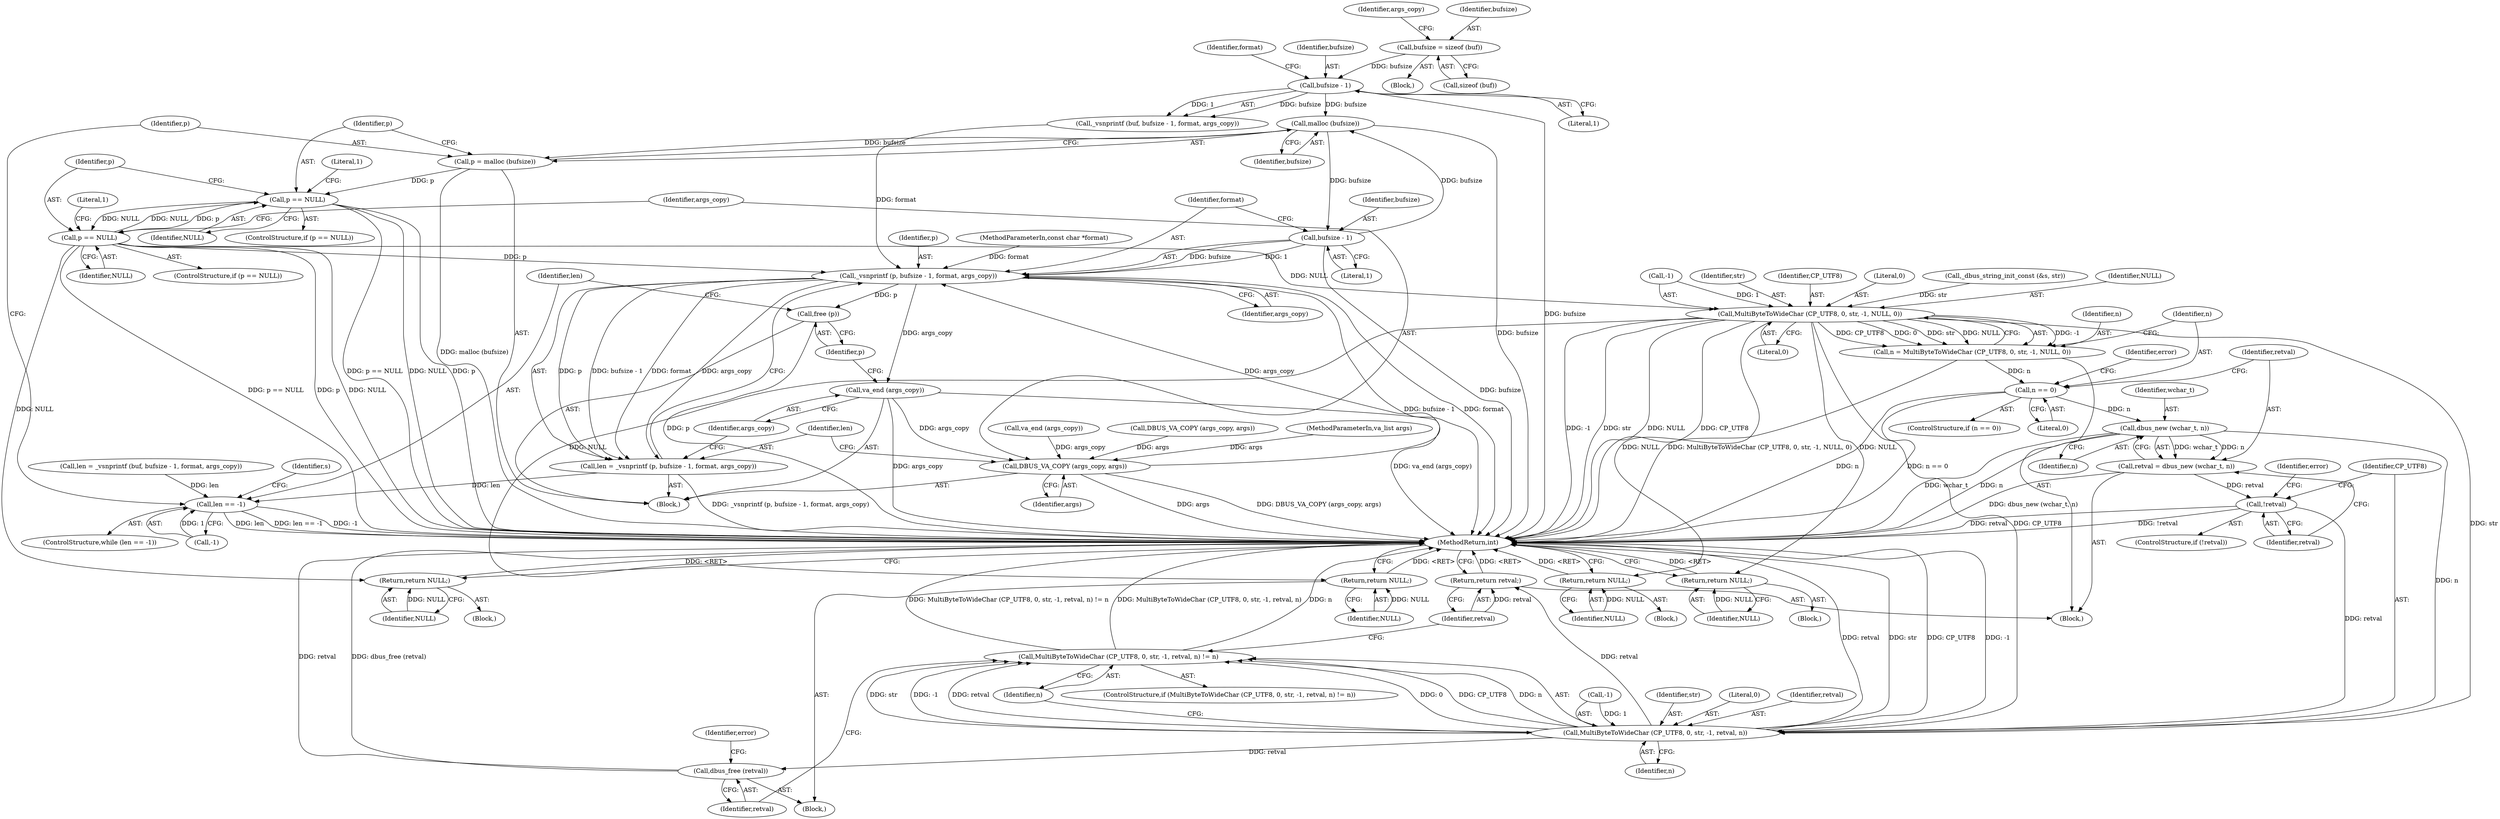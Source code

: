 digraph "0_dbus_954d75b2b64e4799f360d2a6bf9cff6d9fee37e7@API" {
"1000139" [label="(Call,malloc (bufsize))"];
"1000124" [label="(Call,bufsize - 1)"];
"1000113" [label="(Call,bufsize = sizeof (buf))"];
"1000162" [label="(Call,bufsize - 1)"];
"1000139" [label="(Call,malloc (bufsize))"];
"1000137" [label="(Call,p = malloc (bufsize))"];
"1000142" [label="(Call,p == NULL)"];
"1000149" [label="(Call,p == NULL)"];
"1000160" [label="(Call,_vsnprintf (p, bufsize - 1, format, args_copy))"];
"1000158" [label="(Call,len = _vsnprintf (p, bufsize - 1, format, args_copy))"];
"1000132" [label="(Call,len == -1)"];
"1000167" [label="(Call,va_end (args_copy))"];
"1000155" [label="(Call,DBUS_VA_COPY (args_copy, args))"];
"1000169" [label="(Call,free (p))"];
"1000193" [label="(Return,return NULL;)"];
"1000197" [label="(Call,MultiByteToWideChar (CP_UTF8, 0, str, -1, NULL, 0))"];
"1000195" [label="(Call,n = MultiByteToWideChar (CP_UTF8, 0, str, -1, NULL, 0))"];
"1000206" [label="(Call,n == 0)"];
"1000217" [label="(Call,dbus_new (wchar_t, n))"];
"1000215" [label="(Call,retval = dbus_new (wchar_t, n))"];
"1000221" [label="(Call,!retval)"];
"1000230" [label="(Call,MultiByteToWideChar (CP_UTF8, 0, str, -1, retval, n))"];
"1000229" [label="(Call,MultiByteToWideChar (CP_UTF8, 0, str, -1, retval, n) != n)"];
"1000240" [label="(Call,dbus_free (retval))"];
"1000248" [label="(Return,return retval;)"];
"1000213" [label="(Return,return NULL;)"];
"1000226" [label="(Return,return NULL;)"];
"1000246" [label="(Return,return NULL;)"];
"1000204" [label="(Literal,0)"];
"1000161" [label="(Identifier,p)"];
"1000118" [label="(Identifier,args_copy)"];
"1000170" [label="(Identifier,p)"];
"1000149" [label="(Call,p == NULL)"];
"1000217" [label="(Call,dbus_new (wchar_t, n))"];
"1000194" [label="(Identifier,NULL)"];
"1000198" [label="(Identifier,CP_UTF8)"];
"1000144" [label="(Identifier,NULL)"];
"1000150" [label="(Identifier,p)"];
"1000228" [label="(ControlStructure,if (MultiByteToWideChar (CP_UTF8, 0, str, -1, retval, n) != n))"];
"1000248" [label="(Return,return retval;)"];
"1000154" [label="(Literal,1)"];
"1000151" [label="(Identifier,NULL)"];
"1000126" [label="(Literal,1)"];
"1000147" [label="(Literal,1)"];
"1000237" [label="(Identifier,n)"];
"1000206" [label="(Call,n == 0)"];
"1000132" [label="(Call,len == -1)"];
"1000139" [label="(Call,malloc (bufsize))"];
"1000133" [label="(Identifier,len)"];
"1000213" [label="(Return,return NULL;)"];
"1000137" [label="(Call,p = malloc (bufsize))"];
"1000238" [label="(Identifier,n)"];
"1000227" [label="(Identifier,NULL)"];
"1000311" [label="(MethodReturn,int)"];
"1000165" [label="(Identifier,format)"];
"1000159" [label="(Identifier,len)"];
"1000239" [label="(Block,)"];
"1000141" [label="(ControlStructure,if (p == NULL))"];
"1000193" [label="(Return,return NULL;)"];
"1000216" [label="(Identifier,retval)"];
"1000219" [label="(Identifier,n)"];
"1000156" [label="(Identifier,args_copy)"];
"1000177" [label="(Identifier,s)"];
"1000127" [label="(Identifier,format)"];
"1000207" [label="(Identifier,n)"];
"1000167" [label="(Call,va_end (args_copy))"];
"1000188" [label="(Block,)"];
"1000124" [label="(Call,bufsize - 1)"];
"1000199" [label="(Literal,0)"];
"1000226" [label="(Return,return NULL;)"];
"1000120" [label="(Call,len = _vsnprintf (buf, bufsize - 1, format, args_copy))"];
"1000208" [label="(Literal,0)"];
"1000171" [label="(Block,)"];
"1000230" [label="(Call,MultiByteToWideChar (CP_UTF8, 0, str, -1, retval, n))"];
"1000215" [label="(Call,retval = dbus_new (wchar_t, n))"];
"1000243" [label="(Identifier,error)"];
"1000175" [label="(Call,_dbus_string_init_const (&s, str))"];
"1000166" [label="(Identifier,args_copy)"];
"1000249" [label="(Identifier,retval)"];
"1000247" [label="(Identifier,NULL)"];
"1000246" [label="(Return,return NULL;)"];
"1000196" [label="(Identifier,n)"];
"1000225" [label="(Identifier,error)"];
"1000125" [label="(Identifier,bufsize)"];
"1000160" [label="(Call,_vsnprintf (p, bufsize - 1, format, args_copy))"];
"1000195" [label="(Call,n = MultiByteToWideChar (CP_UTF8, 0, str, -1, NULL, 0))"];
"1000234" [label="(Call,-1)"];
"1000223" [label="(Block,)"];
"1000218" [label="(Identifier,wchar_t)"];
"1000122" [label="(Call,_vsnprintf (buf, bufsize - 1, format, args_copy))"];
"1000214" [label="(Identifier,NULL)"];
"1000241" [label="(Identifier,retval)"];
"1000205" [label="(ControlStructure,if (n == 0))"];
"1000221" [label="(Call,!retval)"];
"1000240" [label="(Call,dbus_free (retval))"];
"1000129" [label="(Call,va_end (args_copy))"];
"1000162" [label="(Call,bufsize - 1)"];
"1000148" [label="(ControlStructure,if (p == NULL))"];
"1000211" [label="(Identifier,error)"];
"1000113" [label="(Call,bufsize = sizeof (buf))"];
"1000231" [label="(Identifier,CP_UTF8)"];
"1000142" [label="(Call,p == NULL)"];
"1000117" [label="(Call,DBUS_VA_COPY (args_copy, args))"];
"1000169" [label="(Call,free (p))"];
"1000233" [label="(Identifier,str)"];
"1000115" [label="(Call,sizeof (buf))"];
"1000143" [label="(Identifier,p)"];
"1000107" [label="(MethodParameterIn,va_list args)"];
"1000232" [label="(Literal,0)"];
"1000197" [label="(Call,MultiByteToWideChar (CP_UTF8, 0, str, -1, NULL, 0))"];
"1000164" [label="(Literal,1)"];
"1000138" [label="(Identifier,p)"];
"1000229" [label="(Call,MultiByteToWideChar (CP_UTF8, 0, str, -1, retval, n) != n)"];
"1000155" [label="(Call,DBUS_VA_COPY (args_copy, args))"];
"1000203" [label="(Identifier,NULL)"];
"1000163" [label="(Identifier,bufsize)"];
"1000201" [label="(Call,-1)"];
"1000236" [label="(Identifier,retval)"];
"1000157" [label="(Identifier,args)"];
"1000136" [label="(Block,)"];
"1000114" [label="(Identifier,bufsize)"];
"1000220" [label="(ControlStructure,if (!retval))"];
"1000158" [label="(Call,len = _vsnprintf (p, bufsize - 1, format, args_copy))"];
"1000200" [label="(Identifier,str)"];
"1000106" [label="(MethodParameterIn,const char *format)"];
"1000209" [label="(Block,)"];
"1000108" [label="(Block,)"];
"1000140" [label="(Identifier,bufsize)"];
"1000134" [label="(Call,-1)"];
"1000168" [label="(Identifier,args_copy)"];
"1000222" [label="(Identifier,retval)"];
"1000131" [label="(ControlStructure,while (len == -1))"];
"1000139" -> "1000137"  [label="AST: "];
"1000139" -> "1000140"  [label="CFG: "];
"1000140" -> "1000139"  [label="AST: "];
"1000137" -> "1000139"  [label="CFG: "];
"1000139" -> "1000311"  [label="DDG: bufsize"];
"1000139" -> "1000137"  [label="DDG: bufsize"];
"1000124" -> "1000139"  [label="DDG: bufsize"];
"1000162" -> "1000139"  [label="DDG: bufsize"];
"1000139" -> "1000162"  [label="DDG: bufsize"];
"1000124" -> "1000122"  [label="AST: "];
"1000124" -> "1000126"  [label="CFG: "];
"1000125" -> "1000124"  [label="AST: "];
"1000126" -> "1000124"  [label="AST: "];
"1000127" -> "1000124"  [label="CFG: "];
"1000124" -> "1000311"  [label="DDG: bufsize"];
"1000124" -> "1000122"  [label="DDG: bufsize"];
"1000124" -> "1000122"  [label="DDG: 1"];
"1000113" -> "1000124"  [label="DDG: bufsize"];
"1000113" -> "1000108"  [label="AST: "];
"1000113" -> "1000115"  [label="CFG: "];
"1000114" -> "1000113"  [label="AST: "];
"1000115" -> "1000113"  [label="AST: "];
"1000118" -> "1000113"  [label="CFG: "];
"1000162" -> "1000160"  [label="AST: "];
"1000162" -> "1000164"  [label="CFG: "];
"1000163" -> "1000162"  [label="AST: "];
"1000164" -> "1000162"  [label="AST: "];
"1000165" -> "1000162"  [label="CFG: "];
"1000162" -> "1000311"  [label="DDG: bufsize"];
"1000162" -> "1000160"  [label="DDG: bufsize"];
"1000162" -> "1000160"  [label="DDG: 1"];
"1000137" -> "1000136"  [label="AST: "];
"1000138" -> "1000137"  [label="AST: "];
"1000143" -> "1000137"  [label="CFG: "];
"1000137" -> "1000311"  [label="DDG: malloc (bufsize)"];
"1000137" -> "1000142"  [label="DDG: p"];
"1000142" -> "1000141"  [label="AST: "];
"1000142" -> "1000144"  [label="CFG: "];
"1000143" -> "1000142"  [label="AST: "];
"1000144" -> "1000142"  [label="AST: "];
"1000147" -> "1000142"  [label="CFG: "];
"1000150" -> "1000142"  [label="CFG: "];
"1000142" -> "1000311"  [label="DDG: p == NULL"];
"1000142" -> "1000311"  [label="DDG: NULL"];
"1000142" -> "1000311"  [label="DDG: p"];
"1000149" -> "1000142"  [label="DDG: NULL"];
"1000142" -> "1000149"  [label="DDG: p"];
"1000142" -> "1000149"  [label="DDG: NULL"];
"1000149" -> "1000148"  [label="AST: "];
"1000149" -> "1000151"  [label="CFG: "];
"1000150" -> "1000149"  [label="AST: "];
"1000151" -> "1000149"  [label="AST: "];
"1000154" -> "1000149"  [label="CFG: "];
"1000156" -> "1000149"  [label="CFG: "];
"1000149" -> "1000311"  [label="DDG: NULL"];
"1000149" -> "1000311"  [label="DDG: p == NULL"];
"1000149" -> "1000311"  [label="DDG: p"];
"1000149" -> "1000160"  [label="DDG: p"];
"1000149" -> "1000193"  [label="DDG: NULL"];
"1000149" -> "1000197"  [label="DDG: NULL"];
"1000160" -> "1000158"  [label="AST: "];
"1000160" -> "1000166"  [label="CFG: "];
"1000161" -> "1000160"  [label="AST: "];
"1000165" -> "1000160"  [label="AST: "];
"1000166" -> "1000160"  [label="AST: "];
"1000158" -> "1000160"  [label="CFG: "];
"1000160" -> "1000311"  [label="DDG: bufsize - 1"];
"1000160" -> "1000311"  [label="DDG: format"];
"1000160" -> "1000158"  [label="DDG: p"];
"1000160" -> "1000158"  [label="DDG: bufsize - 1"];
"1000160" -> "1000158"  [label="DDG: format"];
"1000160" -> "1000158"  [label="DDG: args_copy"];
"1000122" -> "1000160"  [label="DDG: format"];
"1000106" -> "1000160"  [label="DDG: format"];
"1000155" -> "1000160"  [label="DDG: args_copy"];
"1000160" -> "1000167"  [label="DDG: args_copy"];
"1000160" -> "1000169"  [label="DDG: p"];
"1000158" -> "1000136"  [label="AST: "];
"1000159" -> "1000158"  [label="AST: "];
"1000168" -> "1000158"  [label="CFG: "];
"1000158" -> "1000311"  [label="DDG: _vsnprintf (p, bufsize - 1, format, args_copy)"];
"1000158" -> "1000132"  [label="DDG: len"];
"1000132" -> "1000131"  [label="AST: "];
"1000132" -> "1000134"  [label="CFG: "];
"1000133" -> "1000132"  [label="AST: "];
"1000134" -> "1000132"  [label="AST: "];
"1000138" -> "1000132"  [label="CFG: "];
"1000177" -> "1000132"  [label="CFG: "];
"1000132" -> "1000311"  [label="DDG: len"];
"1000132" -> "1000311"  [label="DDG: len == -1"];
"1000132" -> "1000311"  [label="DDG: -1"];
"1000120" -> "1000132"  [label="DDG: len"];
"1000134" -> "1000132"  [label="DDG: 1"];
"1000167" -> "1000136"  [label="AST: "];
"1000167" -> "1000168"  [label="CFG: "];
"1000168" -> "1000167"  [label="AST: "];
"1000170" -> "1000167"  [label="CFG: "];
"1000167" -> "1000311"  [label="DDG: args_copy"];
"1000167" -> "1000311"  [label="DDG: va_end (args_copy)"];
"1000167" -> "1000155"  [label="DDG: args_copy"];
"1000155" -> "1000136"  [label="AST: "];
"1000155" -> "1000157"  [label="CFG: "];
"1000156" -> "1000155"  [label="AST: "];
"1000157" -> "1000155"  [label="AST: "];
"1000159" -> "1000155"  [label="CFG: "];
"1000155" -> "1000311"  [label="DDG: args"];
"1000155" -> "1000311"  [label="DDG: DBUS_VA_COPY (args_copy, args)"];
"1000129" -> "1000155"  [label="DDG: args_copy"];
"1000117" -> "1000155"  [label="DDG: args"];
"1000107" -> "1000155"  [label="DDG: args"];
"1000169" -> "1000136"  [label="AST: "];
"1000169" -> "1000170"  [label="CFG: "];
"1000170" -> "1000169"  [label="AST: "];
"1000133" -> "1000169"  [label="CFG: "];
"1000169" -> "1000311"  [label="DDG: p"];
"1000193" -> "1000188"  [label="AST: "];
"1000193" -> "1000194"  [label="CFG: "];
"1000194" -> "1000193"  [label="AST: "];
"1000311" -> "1000193"  [label="CFG: "];
"1000193" -> "1000311"  [label="DDG: <RET>"];
"1000194" -> "1000193"  [label="DDG: NULL"];
"1000197" -> "1000195"  [label="AST: "];
"1000197" -> "1000204"  [label="CFG: "];
"1000198" -> "1000197"  [label="AST: "];
"1000199" -> "1000197"  [label="AST: "];
"1000200" -> "1000197"  [label="AST: "];
"1000201" -> "1000197"  [label="AST: "];
"1000203" -> "1000197"  [label="AST: "];
"1000204" -> "1000197"  [label="AST: "];
"1000195" -> "1000197"  [label="CFG: "];
"1000197" -> "1000311"  [label="DDG: -1"];
"1000197" -> "1000311"  [label="DDG: str"];
"1000197" -> "1000311"  [label="DDG: NULL"];
"1000197" -> "1000311"  [label="DDG: CP_UTF8"];
"1000197" -> "1000195"  [label="DDG: -1"];
"1000197" -> "1000195"  [label="DDG: CP_UTF8"];
"1000197" -> "1000195"  [label="DDG: 0"];
"1000197" -> "1000195"  [label="DDG: str"];
"1000197" -> "1000195"  [label="DDG: NULL"];
"1000175" -> "1000197"  [label="DDG: str"];
"1000201" -> "1000197"  [label="DDG: 1"];
"1000197" -> "1000213"  [label="DDG: NULL"];
"1000197" -> "1000226"  [label="DDG: NULL"];
"1000197" -> "1000230"  [label="DDG: CP_UTF8"];
"1000197" -> "1000230"  [label="DDG: str"];
"1000197" -> "1000246"  [label="DDG: NULL"];
"1000195" -> "1000171"  [label="AST: "];
"1000196" -> "1000195"  [label="AST: "];
"1000207" -> "1000195"  [label="CFG: "];
"1000195" -> "1000311"  [label="DDG: MultiByteToWideChar (CP_UTF8, 0, str, -1, NULL, 0)"];
"1000195" -> "1000206"  [label="DDG: n"];
"1000206" -> "1000205"  [label="AST: "];
"1000206" -> "1000208"  [label="CFG: "];
"1000207" -> "1000206"  [label="AST: "];
"1000208" -> "1000206"  [label="AST: "];
"1000211" -> "1000206"  [label="CFG: "];
"1000216" -> "1000206"  [label="CFG: "];
"1000206" -> "1000311"  [label="DDG: n == 0"];
"1000206" -> "1000311"  [label="DDG: n"];
"1000206" -> "1000217"  [label="DDG: n"];
"1000217" -> "1000215"  [label="AST: "];
"1000217" -> "1000219"  [label="CFG: "];
"1000218" -> "1000217"  [label="AST: "];
"1000219" -> "1000217"  [label="AST: "];
"1000215" -> "1000217"  [label="CFG: "];
"1000217" -> "1000311"  [label="DDG: n"];
"1000217" -> "1000311"  [label="DDG: wchar_t"];
"1000217" -> "1000215"  [label="DDG: wchar_t"];
"1000217" -> "1000215"  [label="DDG: n"];
"1000217" -> "1000230"  [label="DDG: n"];
"1000215" -> "1000171"  [label="AST: "];
"1000216" -> "1000215"  [label="AST: "];
"1000222" -> "1000215"  [label="CFG: "];
"1000215" -> "1000311"  [label="DDG: dbus_new (wchar_t, n)"];
"1000215" -> "1000221"  [label="DDG: retval"];
"1000221" -> "1000220"  [label="AST: "];
"1000221" -> "1000222"  [label="CFG: "];
"1000222" -> "1000221"  [label="AST: "];
"1000225" -> "1000221"  [label="CFG: "];
"1000231" -> "1000221"  [label="CFG: "];
"1000221" -> "1000311"  [label="DDG: !retval"];
"1000221" -> "1000311"  [label="DDG: retval"];
"1000221" -> "1000230"  [label="DDG: retval"];
"1000230" -> "1000229"  [label="AST: "];
"1000230" -> "1000237"  [label="CFG: "];
"1000231" -> "1000230"  [label="AST: "];
"1000232" -> "1000230"  [label="AST: "];
"1000233" -> "1000230"  [label="AST: "];
"1000234" -> "1000230"  [label="AST: "];
"1000236" -> "1000230"  [label="AST: "];
"1000237" -> "1000230"  [label="AST: "];
"1000238" -> "1000230"  [label="CFG: "];
"1000230" -> "1000311"  [label="DDG: retval"];
"1000230" -> "1000311"  [label="DDG: str"];
"1000230" -> "1000311"  [label="DDG: CP_UTF8"];
"1000230" -> "1000311"  [label="DDG: -1"];
"1000230" -> "1000229"  [label="DDG: str"];
"1000230" -> "1000229"  [label="DDG: -1"];
"1000230" -> "1000229"  [label="DDG: retval"];
"1000230" -> "1000229"  [label="DDG: 0"];
"1000230" -> "1000229"  [label="DDG: CP_UTF8"];
"1000230" -> "1000229"  [label="DDG: n"];
"1000234" -> "1000230"  [label="DDG: 1"];
"1000230" -> "1000240"  [label="DDG: retval"];
"1000230" -> "1000248"  [label="DDG: retval"];
"1000229" -> "1000228"  [label="AST: "];
"1000229" -> "1000238"  [label="CFG: "];
"1000238" -> "1000229"  [label="AST: "];
"1000241" -> "1000229"  [label="CFG: "];
"1000249" -> "1000229"  [label="CFG: "];
"1000229" -> "1000311"  [label="DDG: n"];
"1000229" -> "1000311"  [label="DDG: MultiByteToWideChar (CP_UTF8, 0, str, -1, retval, n) != n"];
"1000229" -> "1000311"  [label="DDG: MultiByteToWideChar (CP_UTF8, 0, str, -1, retval, n)"];
"1000240" -> "1000239"  [label="AST: "];
"1000240" -> "1000241"  [label="CFG: "];
"1000241" -> "1000240"  [label="AST: "];
"1000243" -> "1000240"  [label="CFG: "];
"1000240" -> "1000311"  [label="DDG: dbus_free (retval)"];
"1000240" -> "1000311"  [label="DDG: retval"];
"1000248" -> "1000171"  [label="AST: "];
"1000248" -> "1000249"  [label="CFG: "];
"1000249" -> "1000248"  [label="AST: "];
"1000311" -> "1000248"  [label="CFG: "];
"1000248" -> "1000311"  [label="DDG: <RET>"];
"1000249" -> "1000248"  [label="DDG: retval"];
"1000213" -> "1000209"  [label="AST: "];
"1000213" -> "1000214"  [label="CFG: "];
"1000214" -> "1000213"  [label="AST: "];
"1000311" -> "1000213"  [label="CFG: "];
"1000213" -> "1000311"  [label="DDG: <RET>"];
"1000214" -> "1000213"  [label="DDG: NULL"];
"1000226" -> "1000223"  [label="AST: "];
"1000226" -> "1000227"  [label="CFG: "];
"1000227" -> "1000226"  [label="AST: "];
"1000311" -> "1000226"  [label="CFG: "];
"1000226" -> "1000311"  [label="DDG: <RET>"];
"1000227" -> "1000226"  [label="DDG: NULL"];
"1000246" -> "1000239"  [label="AST: "];
"1000246" -> "1000247"  [label="CFG: "];
"1000247" -> "1000246"  [label="AST: "];
"1000311" -> "1000246"  [label="CFG: "];
"1000246" -> "1000311"  [label="DDG: <RET>"];
"1000247" -> "1000246"  [label="DDG: NULL"];
}
